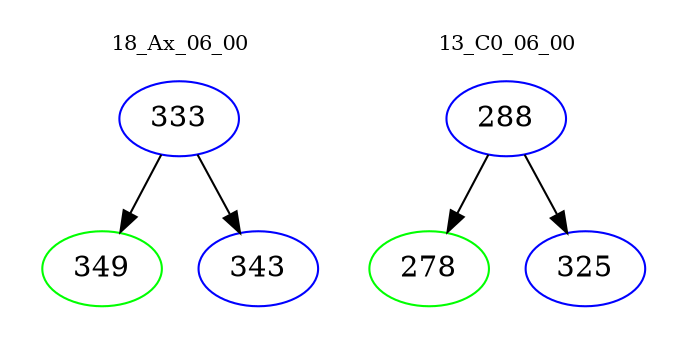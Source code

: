 digraph{
subgraph cluster_0 {
color = white
label = "18_Ax_06_00";
fontsize=10;
T0_333 [label="333", color="blue"]
T0_333 -> T0_349 [color="black"]
T0_349 [label="349", color="green"]
T0_333 -> T0_343 [color="black"]
T0_343 [label="343", color="blue"]
}
subgraph cluster_1 {
color = white
label = "13_C0_06_00";
fontsize=10;
T1_288 [label="288", color="blue"]
T1_288 -> T1_278 [color="black"]
T1_278 [label="278", color="green"]
T1_288 -> T1_325 [color="black"]
T1_325 [label="325", color="blue"]
}
}
